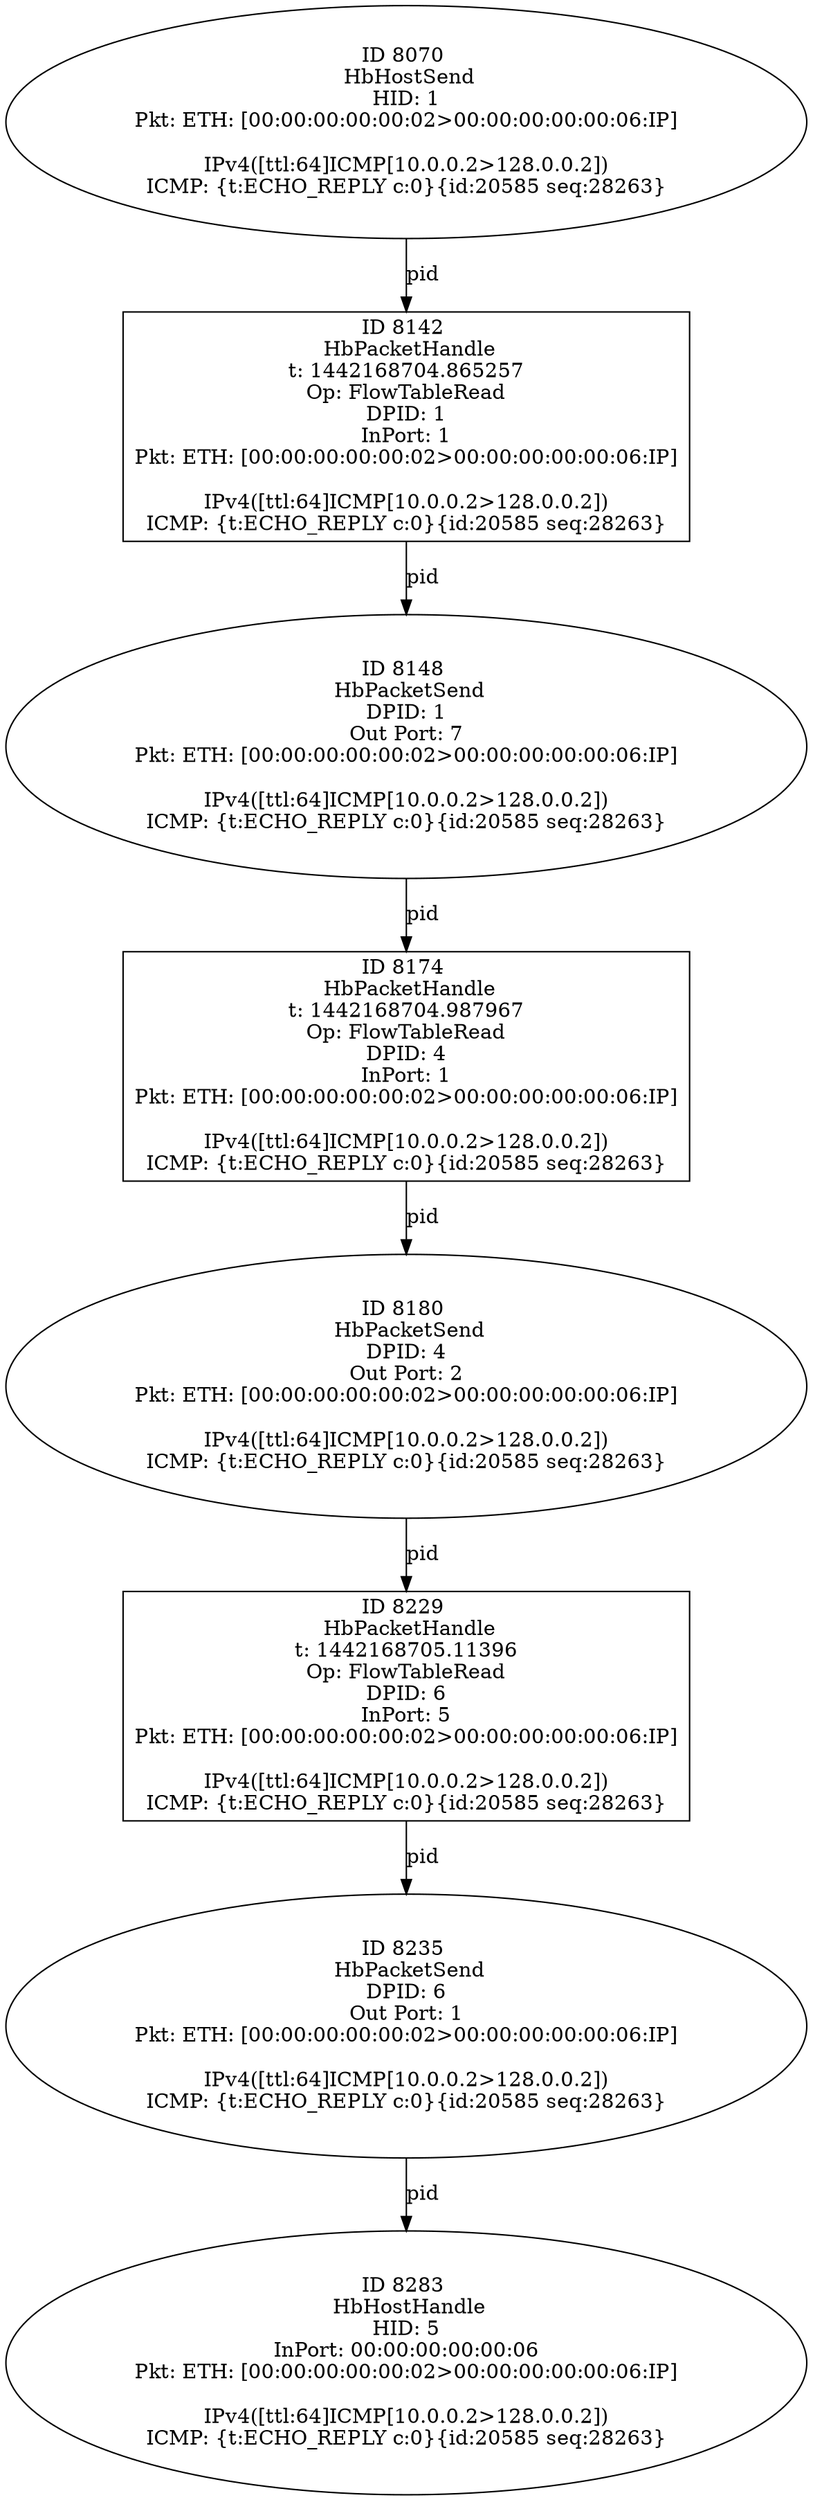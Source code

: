 strict digraph G {
8229 [shape=box, event=<hb_events.HbPacketHandle object at 0x1088b2f10>, label="ID 8229 
 HbPacketHandle
t: 1442168705.11396
Op: FlowTableRead
DPID: 6
InPort: 5
Pkt: ETH: [00:00:00:00:00:02>00:00:00:00:00:06:IP]

IPv4([ttl:64]ICMP[10.0.0.2>128.0.0.2])
ICMP: {t:ECHO_REPLY c:0}{id:20585 seq:28263}"];
8070 [shape=oval, event=<hb_events.HbHostSend object at 0x10882c990>, label="ID 8070 
 HbHostSend
HID: 1
Pkt: ETH: [00:00:00:00:00:02>00:00:00:00:00:06:IP]

IPv4([ttl:64]ICMP[10.0.0.2>128.0.0.2])
ICMP: {t:ECHO_REPLY c:0}{id:20585 seq:28263}"];
8235 [shape=oval, event=<hb_events.HbPacketSend object at 0x1088b9190>, label="ID 8235 
 HbPacketSend
DPID: 6
Out Port: 1
Pkt: ETH: [00:00:00:00:00:02>00:00:00:00:00:06:IP]

IPv4([ttl:64]ICMP[10.0.0.2>128.0.0.2])
ICMP: {t:ECHO_REPLY c:0}{id:20585 seq:28263}"];
8142 [shape=box, event=<hb_events.HbPacketHandle object at 0x10886ad90>, label="ID 8142 
 HbPacketHandle
t: 1442168704.865257
Op: FlowTableRead
DPID: 1
InPort: 1
Pkt: ETH: [00:00:00:00:00:02>00:00:00:00:00:06:IP]

IPv4([ttl:64]ICMP[10.0.0.2>128.0.0.2])
ICMP: {t:ECHO_REPLY c:0}{id:20585 seq:28263}"];
8148 [shape=oval, event=<hb_events.HbPacketSend object at 0x10887a450>, label="ID 8148 
 HbPacketSend
DPID: 1
Out Port: 7
Pkt: ETH: [00:00:00:00:00:02>00:00:00:00:00:06:IP]

IPv4([ttl:64]ICMP[10.0.0.2>128.0.0.2])
ICMP: {t:ECHO_REPLY c:0}{id:20585 seq:28263}"];
8174 [shape=box, event=<hb_events.HbPacketHandle object at 0x108883510>, label="ID 8174 
 HbPacketHandle
t: 1442168704.987967
Op: FlowTableRead
DPID: 4
InPort: 1
Pkt: ETH: [00:00:00:00:00:02>00:00:00:00:00:06:IP]

IPv4([ttl:64]ICMP[10.0.0.2>128.0.0.2])
ICMP: {t:ECHO_REPLY c:0}{id:20585 seq:28263}"];
8180 [shape=oval, event=<hb_events.HbPacketSend object at 0x108883890>, label="ID 8180 
 HbPacketSend
DPID: 4
Out Port: 2
Pkt: ETH: [00:00:00:00:00:02>00:00:00:00:00:06:IP]

IPv4([ttl:64]ICMP[10.0.0.2>128.0.0.2])
ICMP: {t:ECHO_REPLY c:0}{id:20585 seq:28263}"];
8283 [shape=oval, event=<hb_events.HbHostHandle object at 0x1088de210>, label="ID 8283 
 HbHostHandle
HID: 5
InPort: 00:00:00:00:00:06
Pkt: ETH: [00:00:00:00:00:02>00:00:00:00:00:06:IP]

IPv4([ttl:64]ICMP[10.0.0.2>128.0.0.2])
ICMP: {t:ECHO_REPLY c:0}{id:20585 seq:28263}"];
8229 -> 8235  [rel=pid, label=pid];
8070 -> 8142  [rel=pid, label=pid];
8235 -> 8283  [rel=pid, label=pid];
8142 -> 8148  [rel=pid, label=pid];
8148 -> 8174  [rel=pid, label=pid];
8174 -> 8180  [rel=pid, label=pid];
8180 -> 8229  [rel=pid, label=pid];
}

